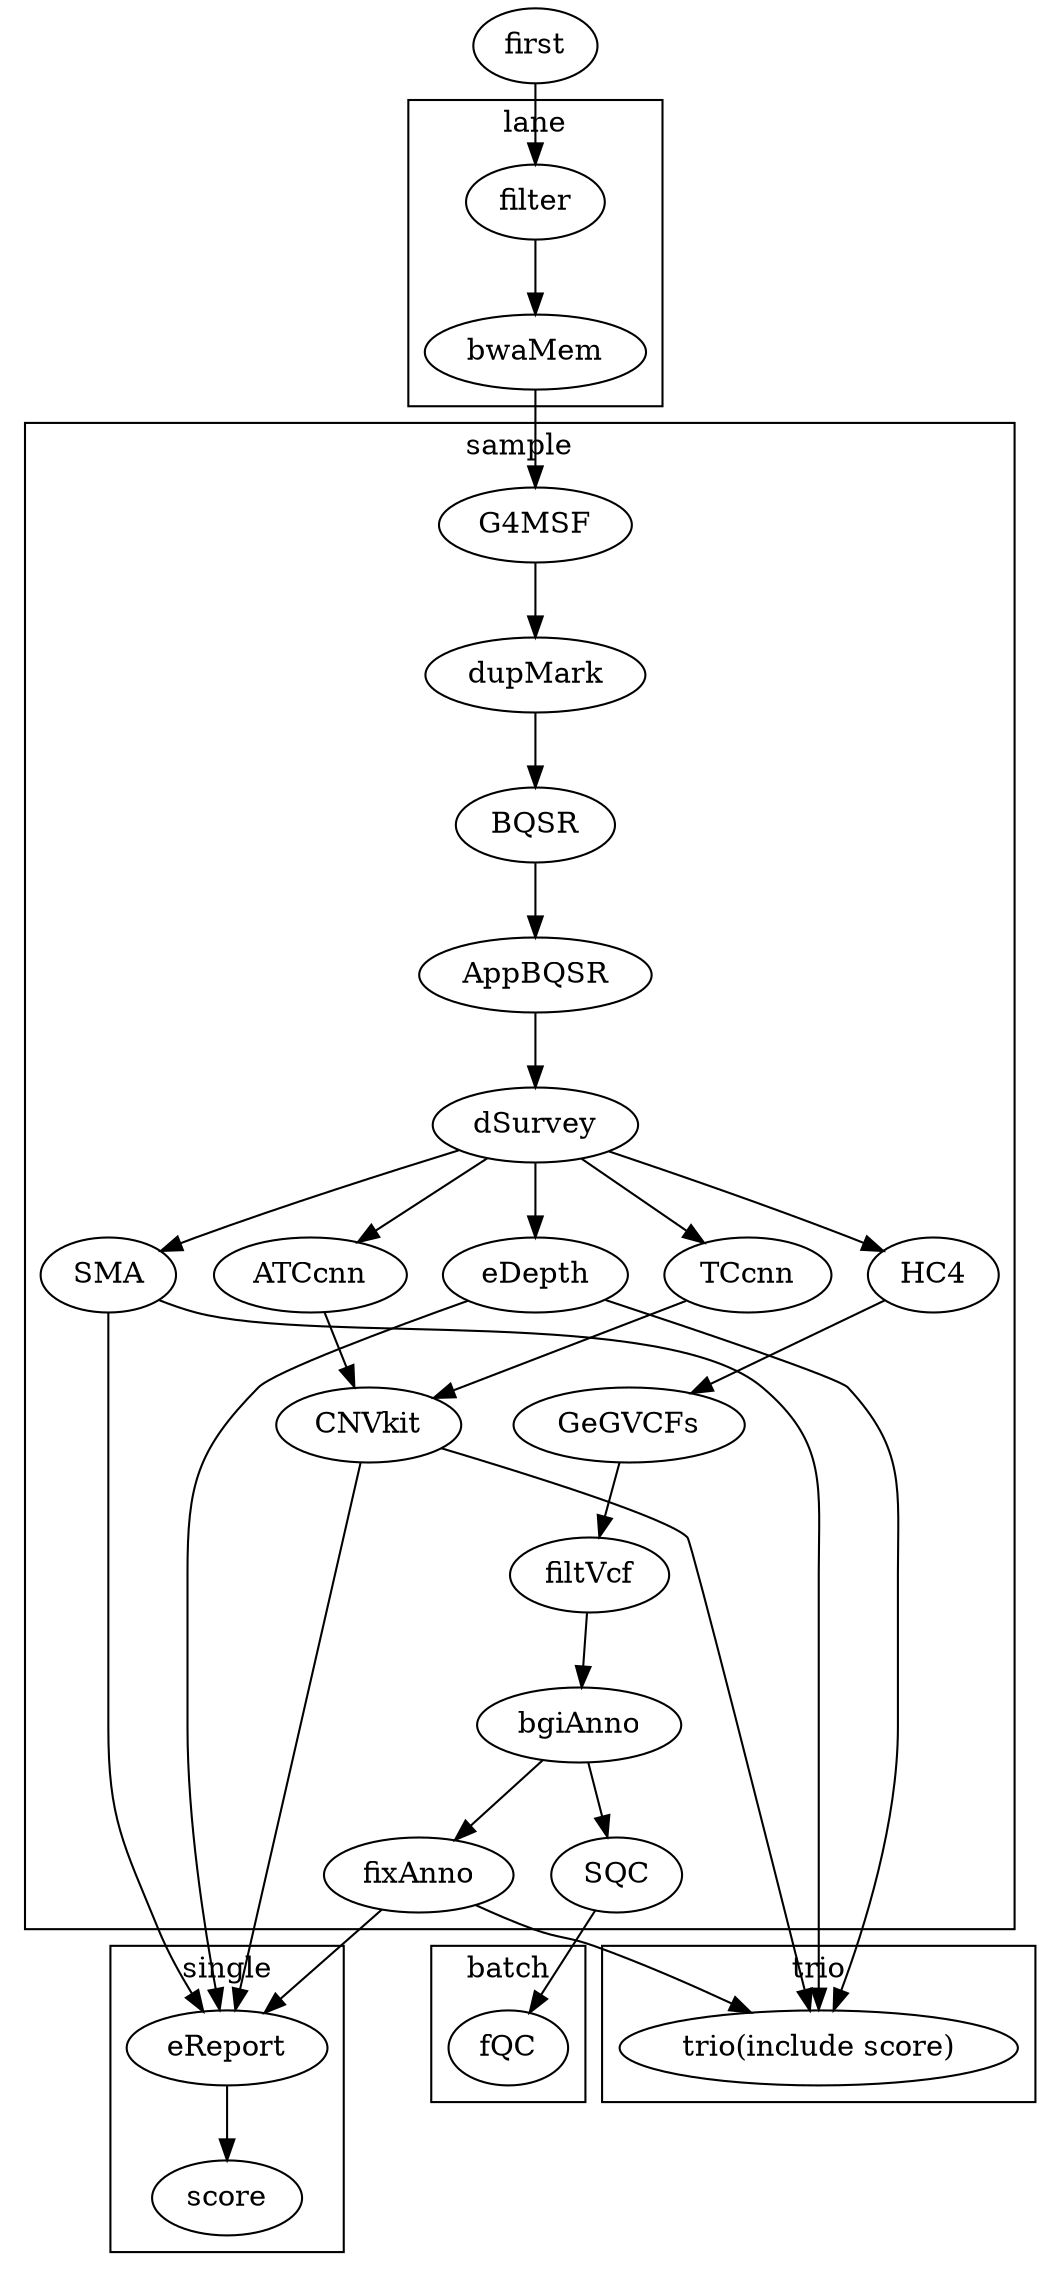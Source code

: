 digraph G {
    subgraph cluster_0{
        rank=same
        filter->bwaMem
        rankdir=LR
        label="lane"
    }
    first -> filter 
    subgraph cluster_1{
        rank=same
        rankdir=LR
        label="sample"
        bwaMem -> G4MSF -> dupMark -> BQSR -> AppBQSR -> dSurvey
         dSurvey->{HC4,TCcnn,ATCcnn,eDepth,SMA}
             HC4->GeGVCFs->filtVcf->bgiAnno->fixAnno
             bgiAnno->SQC
             {TCcnn,ATCcnn}->CNVkit

    }
    subgraph cluster_2{
        rank=same
        rankdir=LR
        label="single"
            {fixAnno,eDepth,CNVkit,SMA}->eReport->score

    }
    subgraph cluster_3{
        rank=same
        rankdir=LR
        label="trio"
         trio [label="trio(include score)"]
    {fixAnno,eDepth,CNVkit,SMA}->trio 
    }
    subgraph cluster_4{
        rank=same
        rankdir=LR
        label="batch"
        SQC->fQC
    }
}
